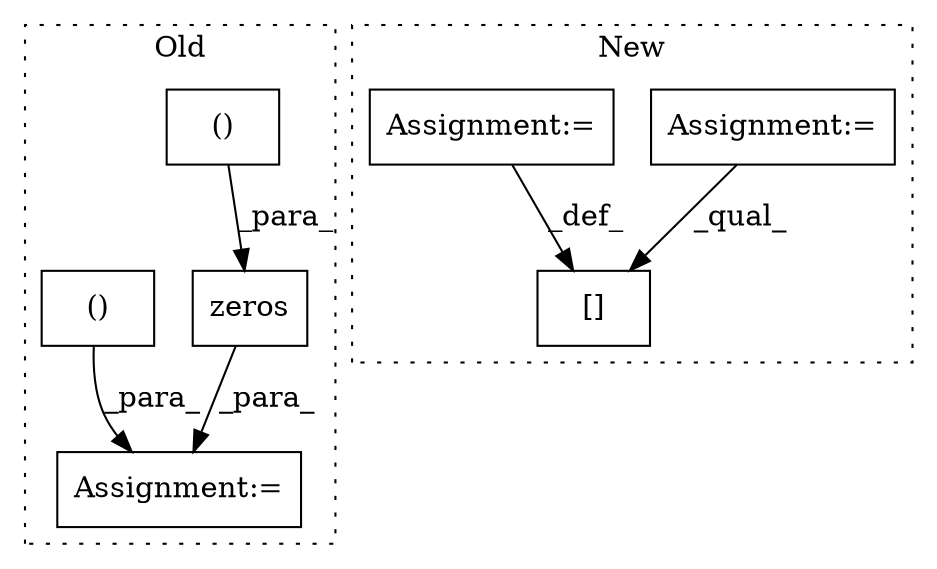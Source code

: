 digraph G {
subgraph cluster0 {
1 [label="zeros" a="32" s="28900,28949" l="15,2" shape="box"];
3 [label="()" a="106" s="28915" l="34" shape="box"];
4 [label="Assignment:=" a="7" s="28860" l="2" shape="box"];
6 [label="()" a="106" s="28974" l="34" shape="box"];
label = "Old";
style="dotted";
}
subgraph cluster1 {
2 [label="[]" a="2" s="28955,29008" l="11,1" shape="box"];
5 [label="Assignment:=" a="7" s="28881" l="1" shape="box"];
7 [label="Assignment:=" a="7" s="29009" l="1" shape="box"];
label = "New";
style="dotted";
}
1 -> 4 [label="_para_"];
3 -> 1 [label="_para_"];
5 -> 2 [label="_qual_"];
6 -> 4 [label="_para_"];
7 -> 2 [label="_def_"];
}